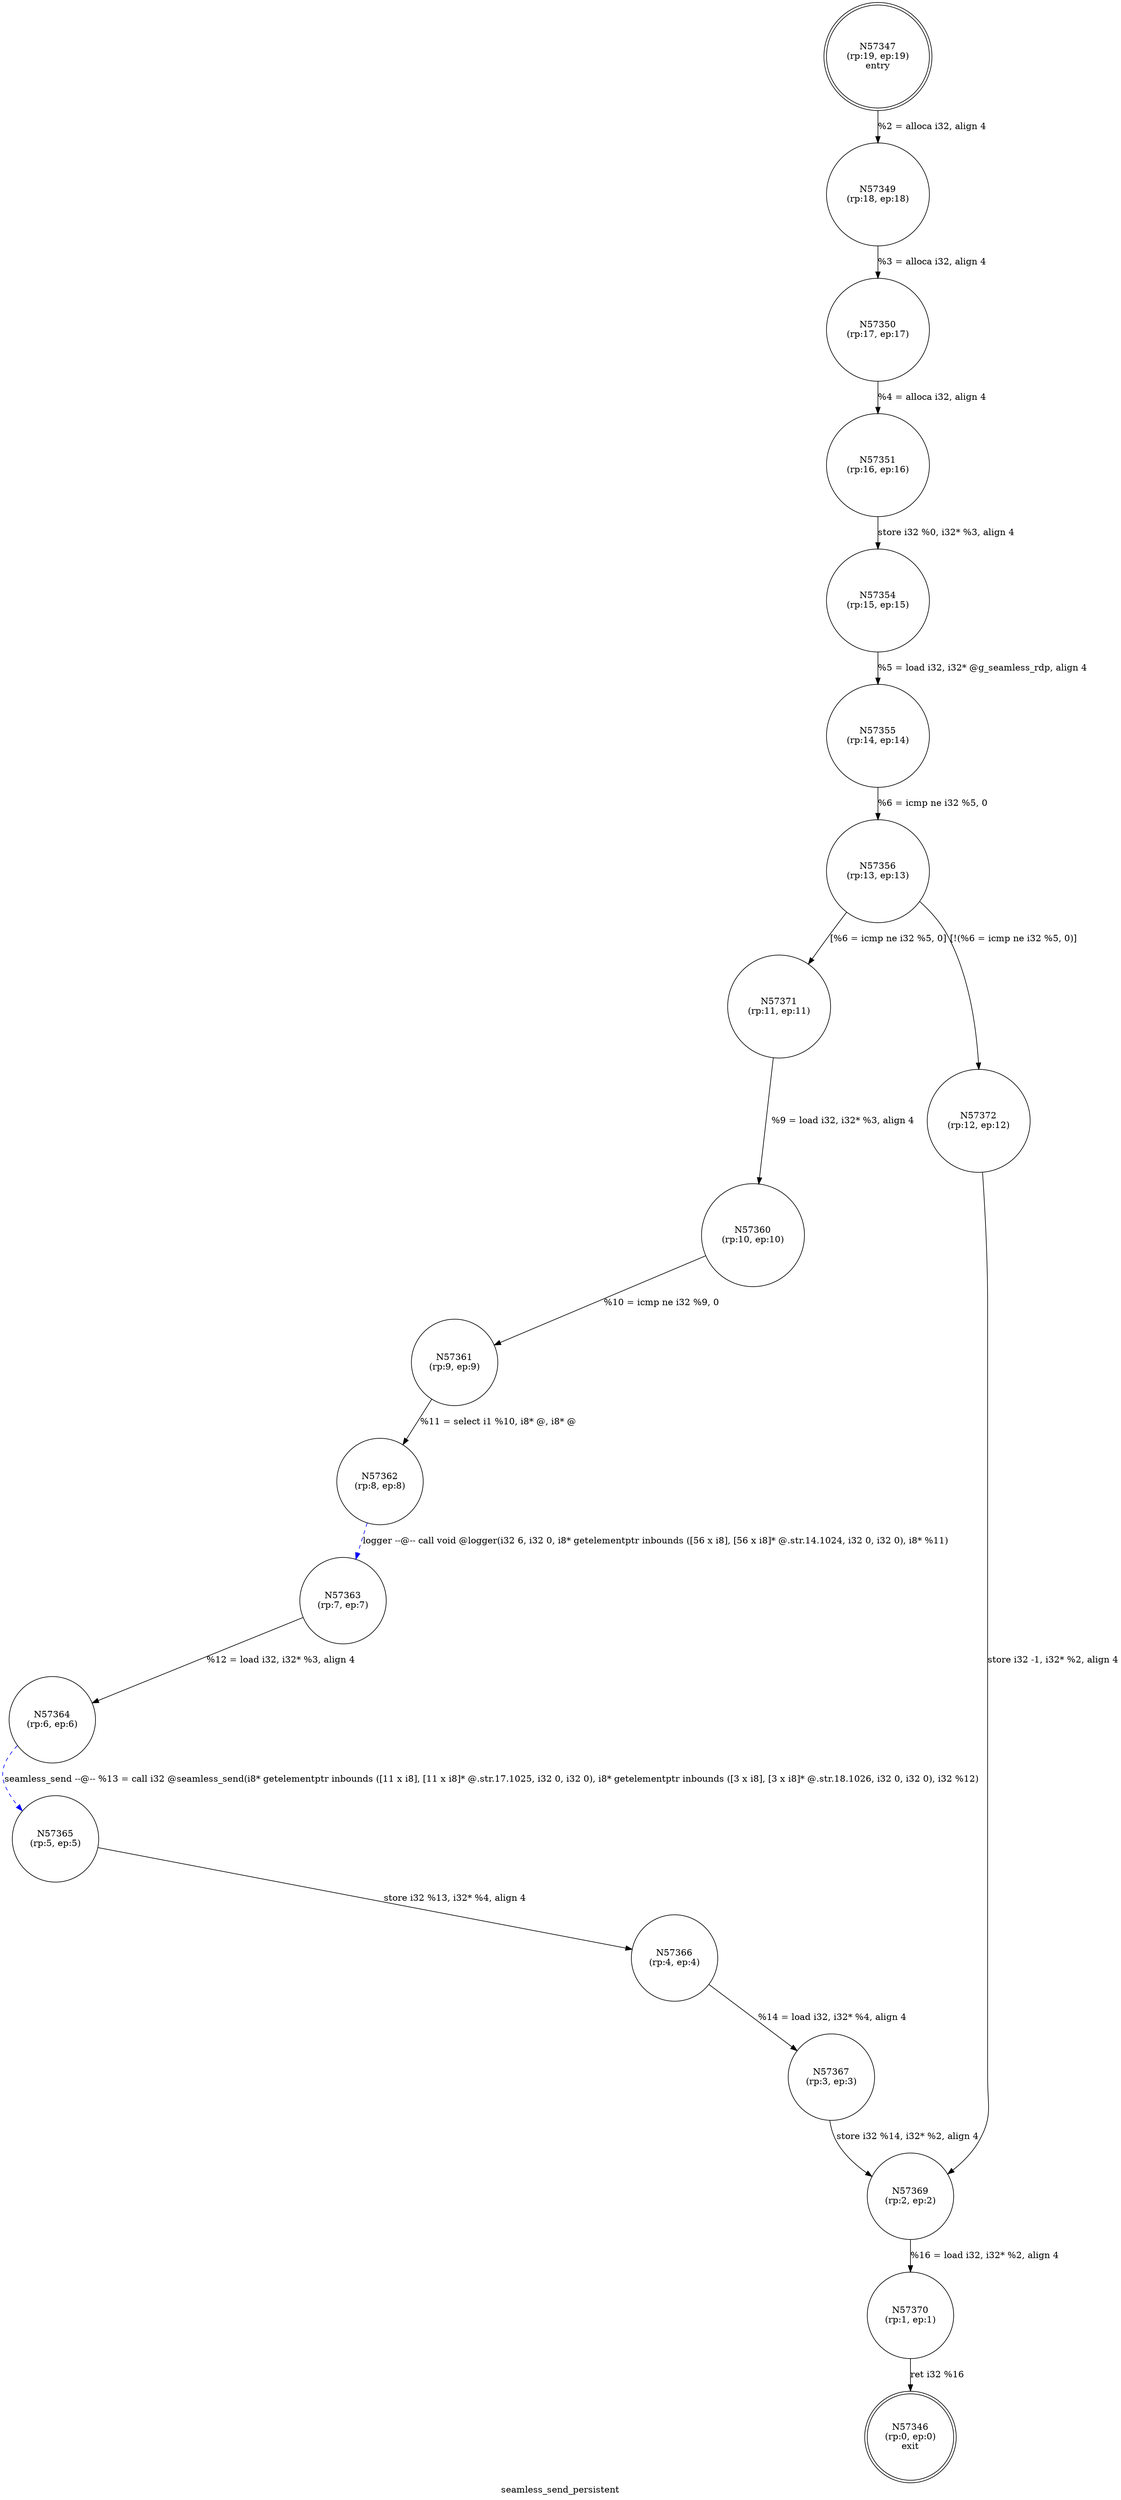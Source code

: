 digraph seamless_send_persistent {
label="seamless_send_persistent"
57346 [label="N57346\n(rp:0, ep:0)\nexit", shape="doublecircle"]
57347 [label="N57347\n(rp:19, ep:19)\nentry", shape="doublecircle"]
57347 -> 57349 [label="%2 = alloca i32, align 4"]
57349 [label="N57349\n(rp:18, ep:18)", shape="circle"]
57349 -> 57350 [label="%3 = alloca i32, align 4"]
57350 [label="N57350\n(rp:17, ep:17)", shape="circle"]
57350 -> 57351 [label="%4 = alloca i32, align 4"]
57351 [label="N57351\n(rp:16, ep:16)", shape="circle"]
57351 -> 57354 [label="store i32 %0, i32* %3, align 4"]
57354 [label="N57354\n(rp:15, ep:15)", shape="circle"]
57354 -> 57355 [label="%5 = load i32, i32* @g_seamless_rdp, align 4"]
57355 [label="N57355\n(rp:14, ep:14)", shape="circle"]
57355 -> 57356 [label="%6 = icmp ne i32 %5, 0"]
57356 [label="N57356\n(rp:13, ep:13)", shape="circle"]
57356 -> 57371 [label="[%6 = icmp ne i32 %5, 0]"]
57356 -> 57372 [label="[!(%6 = icmp ne i32 %5, 0)]"]
57360 [label="N57360\n(rp:10, ep:10)", shape="circle"]
57360 -> 57361 [label="%10 = icmp ne i32 %9, 0"]
57361 [label="N57361\n(rp:9, ep:9)", shape="circle"]
57361 -> 57362 [label="%11 = select i1 %10, i8* @, i8* @"]
57362 [label="N57362\n(rp:8, ep:8)", shape="circle"]
57362 -> 57363 [label="logger --@-- call void @logger(i32 6, i32 0, i8* getelementptr inbounds ([56 x i8], [56 x i8]* @.str.14.1024, i32 0, i32 0), i8* %11)", style="dashed", color="blue"]
57363 [label="N57363\n(rp:7, ep:7)", shape="circle"]
57363 -> 57364 [label="%12 = load i32, i32* %3, align 4"]
57364 [label="N57364\n(rp:6, ep:6)", shape="circle"]
57364 -> 57365 [label="seamless_send --@-- %13 = call i32 @seamless_send(i8* getelementptr inbounds ([11 x i8], [11 x i8]* @.str.17.1025, i32 0, i32 0), i8* getelementptr inbounds ([3 x i8], [3 x i8]* @.str.18.1026, i32 0, i32 0), i32 %12)", style="dashed", color="blue"]
57365 [label="N57365\n(rp:5, ep:5)", shape="circle"]
57365 -> 57366 [label="store i32 %13, i32* %4, align 4"]
57366 [label="N57366\n(rp:4, ep:4)", shape="circle"]
57366 -> 57367 [label="%14 = load i32, i32* %4, align 4"]
57367 [label="N57367\n(rp:3, ep:3)", shape="circle"]
57367 -> 57369 [label="store i32 %14, i32* %2, align 4"]
57369 [label="N57369\n(rp:2, ep:2)", shape="circle"]
57369 -> 57370 [label="%16 = load i32, i32* %2, align 4"]
57370 [label="N57370\n(rp:1, ep:1)", shape="circle"]
57370 -> 57346 [label="ret i32 %16"]
57371 [label="N57371\n(rp:11, ep:11)", shape="circle"]
57371 -> 57360 [label="%9 = load i32, i32* %3, align 4"]
57372 [label="N57372\n(rp:12, ep:12)", shape="circle"]
57372 -> 57369 [label="store i32 -1, i32* %2, align 4"]
}
